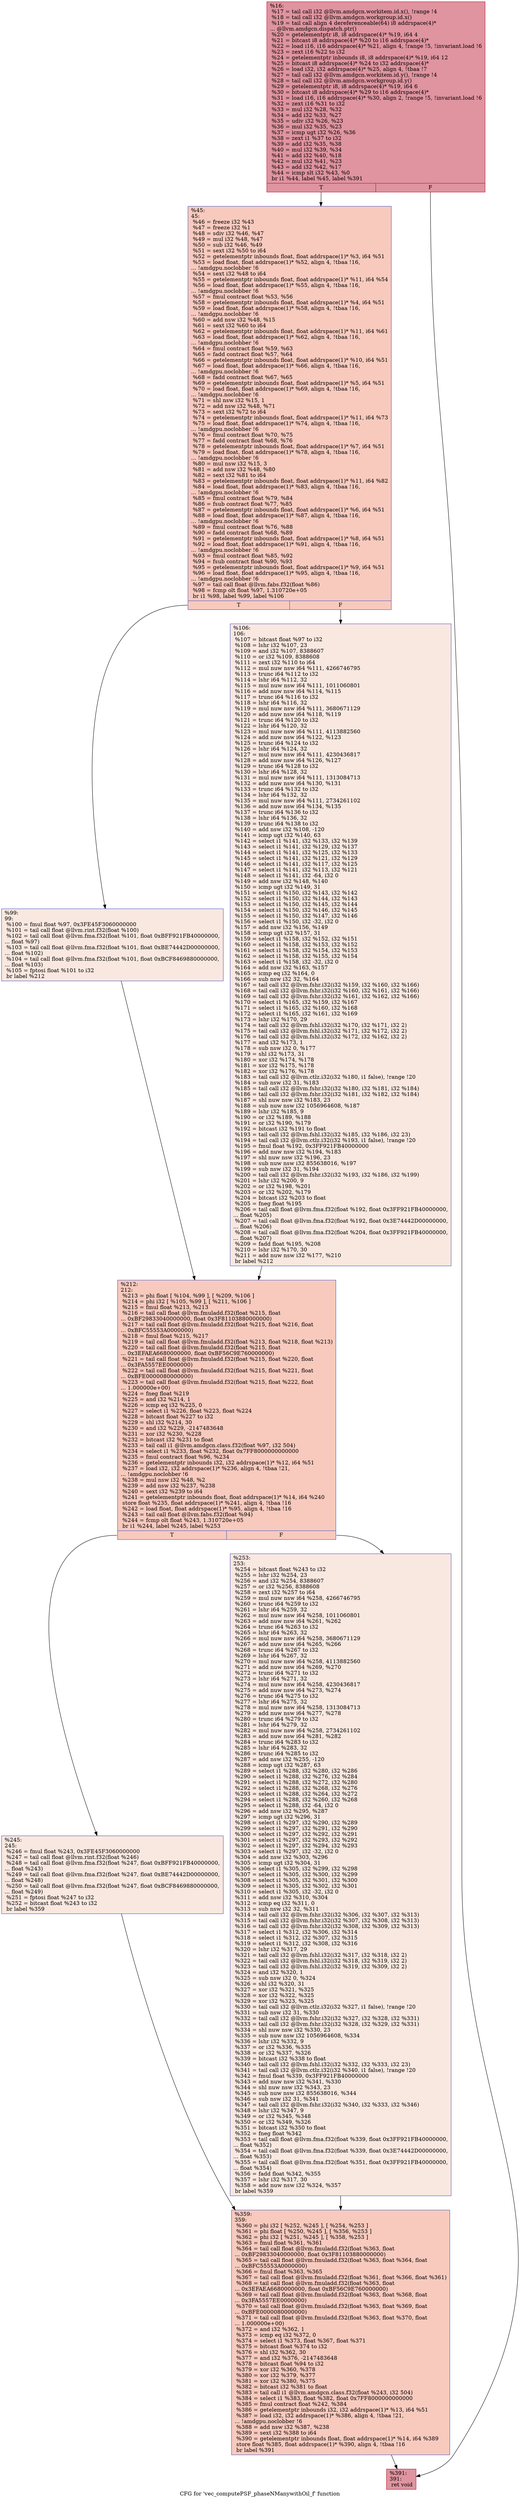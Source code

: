 digraph "CFG for 'vec_computePSF_phaseNManywithOil_f' function" {
	label="CFG for 'vec_computePSF_phaseNManywithOil_f' function";

	Node0x45f0a20 [shape=record,color="#b70d28ff", style=filled, fillcolor="#b70d2870",label="{%16:\l  %17 = tail call i32 @llvm.amdgcn.workitem.id.x(), !range !4\l  %18 = tail call i32 @llvm.amdgcn.workgroup.id.x()\l  %19 = tail call align 4 dereferenceable(64) i8 addrspace(4)*\l... @llvm.amdgcn.dispatch.ptr()\l  %20 = getelementptr i8, i8 addrspace(4)* %19, i64 4\l  %21 = bitcast i8 addrspace(4)* %20 to i16 addrspace(4)*\l  %22 = load i16, i16 addrspace(4)* %21, align 4, !range !5, !invariant.load !6\l  %23 = zext i16 %22 to i32\l  %24 = getelementptr inbounds i8, i8 addrspace(4)* %19, i64 12\l  %25 = bitcast i8 addrspace(4)* %24 to i32 addrspace(4)*\l  %26 = load i32, i32 addrspace(4)* %25, align 4, !tbaa !7\l  %27 = tail call i32 @llvm.amdgcn.workitem.id.y(), !range !4\l  %28 = tail call i32 @llvm.amdgcn.workgroup.id.y()\l  %29 = getelementptr i8, i8 addrspace(4)* %19, i64 6\l  %30 = bitcast i8 addrspace(4)* %29 to i16 addrspace(4)*\l  %31 = load i16, i16 addrspace(4)* %30, align 2, !range !5, !invariant.load !6\l  %32 = zext i16 %31 to i32\l  %33 = mul i32 %28, %32\l  %34 = add i32 %33, %27\l  %35 = udiv i32 %26, %23\l  %36 = mul i32 %35, %23\l  %37 = icmp ugt i32 %26, %36\l  %38 = zext i1 %37 to i32\l  %39 = add i32 %35, %38\l  %40 = mul i32 %39, %34\l  %41 = add i32 %40, %18\l  %42 = mul i32 %41, %23\l  %43 = add i32 %42, %17\l  %44 = icmp slt i32 %43, %0\l  br i1 %44, label %45, label %391\l|{<s0>T|<s1>F}}"];
	Node0x45f0a20:s0 -> Node0x45f57a0;
	Node0x45f0a20:s1 -> Node0x45f5830;
	Node0x45f57a0 [shape=record,color="#3d50c3ff", style=filled, fillcolor="#ef886b70",label="{%45:\l45:                                               \l  %46 = freeze i32 %43\l  %47 = freeze i32 %1\l  %48 = sdiv i32 %46, %47\l  %49 = mul i32 %48, %47\l  %50 = sub i32 %46, %49\l  %51 = sext i32 %50 to i64\l  %52 = getelementptr inbounds float, float addrspace(1)* %3, i64 %51\l  %53 = load float, float addrspace(1)* %52, align 4, !tbaa !16,\l... !amdgpu.noclobber !6\l  %54 = sext i32 %48 to i64\l  %55 = getelementptr inbounds float, float addrspace(1)* %11, i64 %54\l  %56 = load float, float addrspace(1)* %55, align 4, !tbaa !16,\l... !amdgpu.noclobber !6\l  %57 = fmul contract float %53, %56\l  %58 = getelementptr inbounds float, float addrspace(1)* %4, i64 %51\l  %59 = load float, float addrspace(1)* %58, align 4, !tbaa !16,\l... !amdgpu.noclobber !6\l  %60 = add nsw i32 %48, %15\l  %61 = sext i32 %60 to i64\l  %62 = getelementptr inbounds float, float addrspace(1)* %11, i64 %61\l  %63 = load float, float addrspace(1)* %62, align 4, !tbaa !16,\l... !amdgpu.noclobber !6\l  %64 = fmul contract float %59, %63\l  %65 = fadd contract float %57, %64\l  %66 = getelementptr inbounds float, float addrspace(1)* %10, i64 %51\l  %67 = load float, float addrspace(1)* %66, align 4, !tbaa !16,\l... !amdgpu.noclobber !6\l  %68 = fadd contract float %67, %65\l  %69 = getelementptr inbounds float, float addrspace(1)* %5, i64 %51\l  %70 = load float, float addrspace(1)* %69, align 4, !tbaa !16,\l... !amdgpu.noclobber !6\l  %71 = shl nsw i32 %15, 1\l  %72 = add nsw i32 %48, %71\l  %73 = sext i32 %72 to i64\l  %74 = getelementptr inbounds float, float addrspace(1)* %11, i64 %73\l  %75 = load float, float addrspace(1)* %74, align 4, !tbaa !16,\l... !amdgpu.noclobber !6\l  %76 = fmul contract float %70, %75\l  %77 = fadd contract float %68, %76\l  %78 = getelementptr inbounds float, float addrspace(1)* %7, i64 %51\l  %79 = load float, float addrspace(1)* %78, align 4, !tbaa !16,\l... !amdgpu.noclobber !6\l  %80 = mul nsw i32 %15, 3\l  %81 = add nsw i32 %48, %80\l  %82 = sext i32 %81 to i64\l  %83 = getelementptr inbounds float, float addrspace(1)* %11, i64 %82\l  %84 = load float, float addrspace(1)* %83, align 4, !tbaa !16,\l... !amdgpu.noclobber !6\l  %85 = fmul contract float %79, %84\l  %86 = fsub contract float %77, %85\l  %87 = getelementptr inbounds float, float addrspace(1)* %6, i64 %51\l  %88 = load float, float addrspace(1)* %87, align 4, !tbaa !16,\l... !amdgpu.noclobber !6\l  %89 = fmul contract float %76, %88\l  %90 = fadd contract float %68, %89\l  %91 = getelementptr inbounds float, float addrspace(1)* %8, i64 %51\l  %92 = load float, float addrspace(1)* %91, align 4, !tbaa !16,\l... !amdgpu.noclobber !6\l  %93 = fmul contract float %85, %92\l  %94 = fsub contract float %90, %93\l  %95 = getelementptr inbounds float, float addrspace(1)* %9, i64 %51\l  %96 = load float, float addrspace(1)* %95, align 4, !tbaa !16,\l... !amdgpu.noclobber !6\l  %97 = tail call float @llvm.fabs.f32(float %86)\l  %98 = fcmp olt float %97, 1.310720e+05\l  br i1 %98, label %99, label %106\l|{<s0>T|<s1>F}}"];
	Node0x45f57a0:s0 -> Node0x45f8dd0;
	Node0x45f57a0:s1 -> Node0x45f8e60;
	Node0x45f8dd0 [shape=record,color="#3d50c3ff", style=filled, fillcolor="#f1ccb870",label="{%99:\l99:                                               \l  %100 = fmul float %97, 0x3FE45F3060000000\l  %101 = tail call float @llvm.rint.f32(float %100)\l  %102 = tail call float @llvm.fma.f32(float %101, float 0xBFF921FB40000000,\l... float %97)\l  %103 = tail call float @llvm.fma.f32(float %101, float 0xBE74442D00000000,\l... float %102)\l  %104 = tail call float @llvm.fma.f32(float %101, float 0xBCF8469880000000,\l... float %103)\l  %105 = fptosi float %101 to i32\l  br label %212\l}"];
	Node0x45f8dd0 -> Node0x45f98a0;
	Node0x45f8e60 [shape=record,color="#3d50c3ff", style=filled, fillcolor="#f1ccb870",label="{%106:\l106:                                              \l  %107 = bitcast float %97 to i32\l  %108 = lshr i32 %107, 23\l  %109 = and i32 %107, 8388607\l  %110 = or i32 %109, 8388608\l  %111 = zext i32 %110 to i64\l  %112 = mul nuw nsw i64 %111, 4266746795\l  %113 = trunc i64 %112 to i32\l  %114 = lshr i64 %112, 32\l  %115 = mul nuw nsw i64 %111, 1011060801\l  %116 = add nuw nsw i64 %114, %115\l  %117 = trunc i64 %116 to i32\l  %118 = lshr i64 %116, 32\l  %119 = mul nuw nsw i64 %111, 3680671129\l  %120 = add nuw nsw i64 %118, %119\l  %121 = trunc i64 %120 to i32\l  %122 = lshr i64 %120, 32\l  %123 = mul nuw nsw i64 %111, 4113882560\l  %124 = add nuw nsw i64 %122, %123\l  %125 = trunc i64 %124 to i32\l  %126 = lshr i64 %124, 32\l  %127 = mul nuw nsw i64 %111, 4230436817\l  %128 = add nuw nsw i64 %126, %127\l  %129 = trunc i64 %128 to i32\l  %130 = lshr i64 %128, 32\l  %131 = mul nuw nsw i64 %111, 1313084713\l  %132 = add nuw nsw i64 %130, %131\l  %133 = trunc i64 %132 to i32\l  %134 = lshr i64 %132, 32\l  %135 = mul nuw nsw i64 %111, 2734261102\l  %136 = add nuw nsw i64 %134, %135\l  %137 = trunc i64 %136 to i32\l  %138 = lshr i64 %136, 32\l  %139 = trunc i64 %138 to i32\l  %140 = add nsw i32 %108, -120\l  %141 = icmp ugt i32 %140, 63\l  %142 = select i1 %141, i32 %133, i32 %139\l  %143 = select i1 %141, i32 %129, i32 %137\l  %144 = select i1 %141, i32 %125, i32 %133\l  %145 = select i1 %141, i32 %121, i32 %129\l  %146 = select i1 %141, i32 %117, i32 %125\l  %147 = select i1 %141, i32 %113, i32 %121\l  %148 = select i1 %141, i32 -64, i32 0\l  %149 = add nsw i32 %148, %140\l  %150 = icmp ugt i32 %149, 31\l  %151 = select i1 %150, i32 %143, i32 %142\l  %152 = select i1 %150, i32 %144, i32 %143\l  %153 = select i1 %150, i32 %145, i32 %144\l  %154 = select i1 %150, i32 %146, i32 %145\l  %155 = select i1 %150, i32 %147, i32 %146\l  %156 = select i1 %150, i32 -32, i32 0\l  %157 = add nsw i32 %156, %149\l  %158 = icmp ugt i32 %157, 31\l  %159 = select i1 %158, i32 %152, i32 %151\l  %160 = select i1 %158, i32 %153, i32 %152\l  %161 = select i1 %158, i32 %154, i32 %153\l  %162 = select i1 %158, i32 %155, i32 %154\l  %163 = select i1 %158, i32 -32, i32 0\l  %164 = add nsw i32 %163, %157\l  %165 = icmp eq i32 %164, 0\l  %166 = sub nsw i32 32, %164\l  %167 = tail call i32 @llvm.fshr.i32(i32 %159, i32 %160, i32 %166)\l  %168 = tail call i32 @llvm.fshr.i32(i32 %160, i32 %161, i32 %166)\l  %169 = tail call i32 @llvm.fshr.i32(i32 %161, i32 %162, i32 %166)\l  %170 = select i1 %165, i32 %159, i32 %167\l  %171 = select i1 %165, i32 %160, i32 %168\l  %172 = select i1 %165, i32 %161, i32 %169\l  %173 = lshr i32 %170, 29\l  %174 = tail call i32 @llvm.fshl.i32(i32 %170, i32 %171, i32 2)\l  %175 = tail call i32 @llvm.fshl.i32(i32 %171, i32 %172, i32 2)\l  %176 = tail call i32 @llvm.fshl.i32(i32 %172, i32 %162, i32 2)\l  %177 = and i32 %173, 1\l  %178 = sub nsw i32 0, %177\l  %179 = shl i32 %173, 31\l  %180 = xor i32 %174, %178\l  %181 = xor i32 %175, %178\l  %182 = xor i32 %176, %178\l  %183 = tail call i32 @llvm.ctlz.i32(i32 %180, i1 false), !range !20\l  %184 = sub nsw i32 31, %183\l  %185 = tail call i32 @llvm.fshr.i32(i32 %180, i32 %181, i32 %184)\l  %186 = tail call i32 @llvm.fshr.i32(i32 %181, i32 %182, i32 %184)\l  %187 = shl nuw nsw i32 %183, 23\l  %188 = sub nuw nsw i32 1056964608, %187\l  %189 = lshr i32 %185, 9\l  %190 = or i32 %189, %188\l  %191 = or i32 %190, %179\l  %192 = bitcast i32 %191 to float\l  %193 = tail call i32 @llvm.fshl.i32(i32 %185, i32 %186, i32 23)\l  %194 = tail call i32 @llvm.ctlz.i32(i32 %193, i1 false), !range !20\l  %195 = fmul float %192, 0x3FF921FB40000000\l  %196 = add nuw nsw i32 %194, %183\l  %197 = shl nuw nsw i32 %196, 23\l  %198 = sub nuw nsw i32 855638016, %197\l  %199 = sub nsw i32 31, %194\l  %200 = tail call i32 @llvm.fshr.i32(i32 %193, i32 %186, i32 %199)\l  %201 = lshr i32 %200, 9\l  %202 = or i32 %198, %201\l  %203 = or i32 %202, %179\l  %204 = bitcast i32 %203 to float\l  %205 = fneg float %195\l  %206 = tail call float @llvm.fma.f32(float %192, float 0x3FF921FB40000000,\l... float %205)\l  %207 = tail call float @llvm.fma.f32(float %192, float 0x3E74442D00000000,\l... float %206)\l  %208 = tail call float @llvm.fma.f32(float %204, float 0x3FF921FB40000000,\l... float %207)\l  %209 = fadd float %195, %208\l  %210 = lshr i32 %170, 30\l  %211 = add nuw nsw i32 %177, %210\l  br label %212\l}"];
	Node0x45f8e60 -> Node0x45f98a0;
	Node0x45f98a0 [shape=record,color="#3d50c3ff", style=filled, fillcolor="#ef886b70",label="{%212:\l212:                                              \l  %213 = phi float [ %104, %99 ], [ %209, %106 ]\l  %214 = phi i32 [ %105, %99 ], [ %211, %106 ]\l  %215 = fmul float %213, %213\l  %216 = tail call float @llvm.fmuladd.f32(float %215, float\l... 0xBF29833040000000, float 0x3F81103880000000)\l  %217 = tail call float @llvm.fmuladd.f32(float %215, float %216, float\l... 0xBFC55553A0000000)\l  %218 = fmul float %215, %217\l  %219 = tail call float @llvm.fmuladd.f32(float %213, float %218, float %213)\l  %220 = tail call float @llvm.fmuladd.f32(float %215, float\l... 0x3EFAEA6680000000, float 0xBF56C9E760000000)\l  %221 = tail call float @llvm.fmuladd.f32(float %215, float %220, float\l... 0x3FA5557EE0000000)\l  %222 = tail call float @llvm.fmuladd.f32(float %215, float %221, float\l... 0xBFE0000080000000)\l  %223 = tail call float @llvm.fmuladd.f32(float %215, float %222, float\l... 1.000000e+00)\l  %224 = fneg float %219\l  %225 = and i32 %214, 1\l  %226 = icmp eq i32 %225, 0\l  %227 = select i1 %226, float %223, float %224\l  %228 = bitcast float %227 to i32\l  %229 = shl i32 %214, 30\l  %230 = and i32 %229, -2147483648\l  %231 = xor i32 %230, %228\l  %232 = bitcast i32 %231 to float\l  %233 = tail call i1 @llvm.amdgcn.class.f32(float %97, i32 504)\l  %234 = select i1 %233, float %232, float 0x7FF8000000000000\l  %235 = fmul contract float %96, %234\l  %236 = getelementptr inbounds i32, i32 addrspace(1)* %12, i64 %51\l  %237 = load i32, i32 addrspace(1)* %236, align 4, !tbaa !21,\l... !amdgpu.noclobber !6\l  %238 = mul nsw i32 %48, %2\l  %239 = add nsw i32 %237, %238\l  %240 = sext i32 %239 to i64\l  %241 = getelementptr inbounds float, float addrspace(1)* %14, i64 %240\l  store float %235, float addrspace(1)* %241, align 4, !tbaa !16\l  %242 = load float, float addrspace(1)* %95, align 4, !tbaa !16\l  %243 = tail call float @llvm.fabs.f32(float %94)\l  %244 = fcmp olt float %243, 1.310720e+05\l  br i1 %244, label %245, label %253\l|{<s0>T|<s1>F}}"];
	Node0x45f98a0:s0 -> Node0x4601190;
	Node0x45f98a0:s1 -> Node0x4601220;
	Node0x4601190 [shape=record,color="#3d50c3ff", style=filled, fillcolor="#f1ccb870",label="{%245:\l245:                                              \l  %246 = fmul float %243, 0x3FE45F3060000000\l  %247 = tail call float @llvm.rint.f32(float %246)\l  %248 = tail call float @llvm.fma.f32(float %247, float 0xBFF921FB40000000,\l... float %243)\l  %249 = tail call float @llvm.fma.f32(float %247, float 0xBE74442D00000000,\l... float %248)\l  %250 = tail call float @llvm.fma.f32(float %247, float 0xBCF8469880000000,\l... float %249)\l  %251 = fptosi float %247 to i32\l  %252 = bitcast float %243 to i32\l  br label %359\l}"];
	Node0x4601190 -> Node0x4601950;
	Node0x4601220 [shape=record,color="#3d50c3ff", style=filled, fillcolor="#f1ccb870",label="{%253:\l253:                                              \l  %254 = bitcast float %243 to i32\l  %255 = lshr i32 %254, 23\l  %256 = and i32 %254, 8388607\l  %257 = or i32 %256, 8388608\l  %258 = zext i32 %257 to i64\l  %259 = mul nuw nsw i64 %258, 4266746795\l  %260 = trunc i64 %259 to i32\l  %261 = lshr i64 %259, 32\l  %262 = mul nuw nsw i64 %258, 1011060801\l  %263 = add nuw nsw i64 %261, %262\l  %264 = trunc i64 %263 to i32\l  %265 = lshr i64 %263, 32\l  %266 = mul nuw nsw i64 %258, 3680671129\l  %267 = add nuw nsw i64 %265, %266\l  %268 = trunc i64 %267 to i32\l  %269 = lshr i64 %267, 32\l  %270 = mul nuw nsw i64 %258, 4113882560\l  %271 = add nuw nsw i64 %269, %270\l  %272 = trunc i64 %271 to i32\l  %273 = lshr i64 %271, 32\l  %274 = mul nuw nsw i64 %258, 4230436817\l  %275 = add nuw nsw i64 %273, %274\l  %276 = trunc i64 %275 to i32\l  %277 = lshr i64 %275, 32\l  %278 = mul nuw nsw i64 %258, 1313084713\l  %279 = add nuw nsw i64 %277, %278\l  %280 = trunc i64 %279 to i32\l  %281 = lshr i64 %279, 32\l  %282 = mul nuw nsw i64 %258, 2734261102\l  %283 = add nuw nsw i64 %281, %282\l  %284 = trunc i64 %283 to i32\l  %285 = lshr i64 %283, 32\l  %286 = trunc i64 %285 to i32\l  %287 = add nsw i32 %255, -120\l  %288 = icmp ugt i32 %287, 63\l  %289 = select i1 %288, i32 %280, i32 %286\l  %290 = select i1 %288, i32 %276, i32 %284\l  %291 = select i1 %288, i32 %272, i32 %280\l  %292 = select i1 %288, i32 %268, i32 %276\l  %293 = select i1 %288, i32 %264, i32 %272\l  %294 = select i1 %288, i32 %260, i32 %268\l  %295 = select i1 %288, i32 -64, i32 0\l  %296 = add nsw i32 %295, %287\l  %297 = icmp ugt i32 %296, 31\l  %298 = select i1 %297, i32 %290, i32 %289\l  %299 = select i1 %297, i32 %291, i32 %290\l  %300 = select i1 %297, i32 %292, i32 %291\l  %301 = select i1 %297, i32 %293, i32 %292\l  %302 = select i1 %297, i32 %294, i32 %293\l  %303 = select i1 %297, i32 -32, i32 0\l  %304 = add nsw i32 %303, %296\l  %305 = icmp ugt i32 %304, 31\l  %306 = select i1 %305, i32 %299, i32 %298\l  %307 = select i1 %305, i32 %300, i32 %299\l  %308 = select i1 %305, i32 %301, i32 %300\l  %309 = select i1 %305, i32 %302, i32 %301\l  %310 = select i1 %305, i32 -32, i32 0\l  %311 = add nsw i32 %310, %304\l  %312 = icmp eq i32 %311, 0\l  %313 = sub nsw i32 32, %311\l  %314 = tail call i32 @llvm.fshr.i32(i32 %306, i32 %307, i32 %313)\l  %315 = tail call i32 @llvm.fshr.i32(i32 %307, i32 %308, i32 %313)\l  %316 = tail call i32 @llvm.fshr.i32(i32 %308, i32 %309, i32 %313)\l  %317 = select i1 %312, i32 %306, i32 %314\l  %318 = select i1 %312, i32 %307, i32 %315\l  %319 = select i1 %312, i32 %308, i32 %316\l  %320 = lshr i32 %317, 29\l  %321 = tail call i32 @llvm.fshl.i32(i32 %317, i32 %318, i32 2)\l  %322 = tail call i32 @llvm.fshl.i32(i32 %318, i32 %319, i32 2)\l  %323 = tail call i32 @llvm.fshl.i32(i32 %319, i32 %309, i32 2)\l  %324 = and i32 %320, 1\l  %325 = sub nsw i32 0, %324\l  %326 = shl i32 %320, 31\l  %327 = xor i32 %321, %325\l  %328 = xor i32 %322, %325\l  %329 = xor i32 %323, %325\l  %330 = tail call i32 @llvm.ctlz.i32(i32 %327, i1 false), !range !20\l  %331 = sub nsw i32 31, %330\l  %332 = tail call i32 @llvm.fshr.i32(i32 %327, i32 %328, i32 %331)\l  %333 = tail call i32 @llvm.fshr.i32(i32 %328, i32 %329, i32 %331)\l  %334 = shl nuw nsw i32 %330, 23\l  %335 = sub nuw nsw i32 1056964608, %334\l  %336 = lshr i32 %332, 9\l  %337 = or i32 %336, %335\l  %338 = or i32 %337, %326\l  %339 = bitcast i32 %338 to float\l  %340 = tail call i32 @llvm.fshl.i32(i32 %332, i32 %333, i32 23)\l  %341 = tail call i32 @llvm.ctlz.i32(i32 %340, i1 false), !range !20\l  %342 = fmul float %339, 0x3FF921FB40000000\l  %343 = add nuw nsw i32 %341, %330\l  %344 = shl nuw nsw i32 %343, 23\l  %345 = sub nuw nsw i32 855638016, %344\l  %346 = sub nsw i32 31, %341\l  %347 = tail call i32 @llvm.fshr.i32(i32 %340, i32 %333, i32 %346)\l  %348 = lshr i32 %347, 9\l  %349 = or i32 %345, %348\l  %350 = or i32 %349, %326\l  %351 = bitcast i32 %350 to float\l  %352 = fneg float %342\l  %353 = tail call float @llvm.fma.f32(float %339, float 0x3FF921FB40000000,\l... float %352)\l  %354 = tail call float @llvm.fma.f32(float %339, float 0x3E74442D00000000,\l... float %353)\l  %355 = tail call float @llvm.fma.f32(float %351, float 0x3FF921FB40000000,\l... float %354)\l  %356 = fadd float %342, %355\l  %357 = lshr i32 %317, 30\l  %358 = add nuw nsw i32 %324, %357\l  br label %359\l}"];
	Node0x4601220 -> Node0x4601950;
	Node0x4601950 [shape=record,color="#3d50c3ff", style=filled, fillcolor="#ef886b70",label="{%359:\l359:                                              \l  %360 = phi i32 [ %252, %245 ], [ %254, %253 ]\l  %361 = phi float [ %250, %245 ], [ %356, %253 ]\l  %362 = phi i32 [ %251, %245 ], [ %358, %253 ]\l  %363 = fmul float %361, %361\l  %364 = tail call float @llvm.fmuladd.f32(float %363, float\l... 0xBF29833040000000, float 0x3F81103880000000)\l  %365 = tail call float @llvm.fmuladd.f32(float %363, float %364, float\l... 0xBFC55553A0000000)\l  %366 = fmul float %363, %365\l  %367 = tail call float @llvm.fmuladd.f32(float %361, float %366, float %361)\l  %368 = tail call float @llvm.fmuladd.f32(float %363, float\l... 0x3EFAEA6680000000, float 0xBF56C9E760000000)\l  %369 = tail call float @llvm.fmuladd.f32(float %363, float %368, float\l... 0x3FA5557EE0000000)\l  %370 = tail call float @llvm.fmuladd.f32(float %363, float %369, float\l... 0xBFE0000080000000)\l  %371 = tail call float @llvm.fmuladd.f32(float %363, float %370, float\l... 1.000000e+00)\l  %372 = and i32 %362, 1\l  %373 = icmp eq i32 %372, 0\l  %374 = select i1 %373, float %367, float %371\l  %375 = bitcast float %374 to i32\l  %376 = shl i32 %362, 30\l  %377 = and i32 %376, -2147483648\l  %378 = bitcast float %94 to i32\l  %379 = xor i32 %360, %378\l  %380 = xor i32 %379, %377\l  %381 = xor i32 %380, %375\l  %382 = bitcast i32 %381 to float\l  %383 = tail call i1 @llvm.amdgcn.class.f32(float %243, i32 504)\l  %384 = select i1 %383, float %382, float 0x7FF8000000000000\l  %385 = fmul contract float %242, %384\l  %386 = getelementptr inbounds i32, i32 addrspace(1)* %13, i64 %51\l  %387 = load i32, i32 addrspace(1)* %386, align 4, !tbaa !21,\l... !amdgpu.noclobber !6\l  %388 = add nsw i32 %387, %238\l  %389 = sext i32 %388 to i64\l  %390 = getelementptr inbounds float, float addrspace(1)* %14, i64 %389\l  store float %385, float addrspace(1)* %390, align 4, !tbaa !16\l  br label %391\l}"];
	Node0x4601950 -> Node0x45f5830;
	Node0x45f5830 [shape=record,color="#b70d28ff", style=filled, fillcolor="#b70d2870",label="{%391:\l391:                                              \l  ret void\l}"];
}
